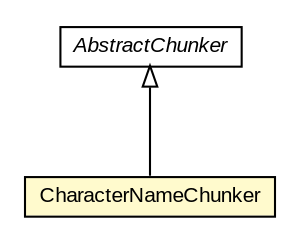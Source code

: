 #!/usr/local/bin/dot
#
# Class diagram 
# Generated by UMLGraph version R5_6-24-gf6e263 (http://www.umlgraph.org/)
#

digraph G {
	edge [fontname="arial",fontsize=10,labelfontname="arial",labelfontsize=10];
	node [fontname="arial",fontsize=10,shape=plaintext];
	nodesep=0.25;
	ranksep=0.5;
	// edu.arizona.biosemantics.semanticmarkup.ling.chunk.AbstractChunker
	c40780 [label=<<table title="edu.arizona.biosemantics.semanticmarkup.ling.chunk.AbstractChunker" border="0" cellborder="1" cellspacing="0" cellpadding="2" port="p" href="../../AbstractChunker.html">
		<tr><td><table border="0" cellspacing="0" cellpadding="1">
<tr><td align="center" balign="center"><font face="arial italic"> AbstractChunker </font></td></tr>
		</table></td></tr>
		</table>>, URL="../../AbstractChunker.html", fontname="arial", fontcolor="black", fontsize=10.0];
	// edu.arizona.biosemantics.semanticmarkup.ling.chunk.lib.chunker.CharacterNameChunker
	c40809 [label=<<table title="edu.arizona.biosemantics.semanticmarkup.ling.chunk.lib.chunker.CharacterNameChunker" border="0" cellborder="1" cellspacing="0" cellpadding="2" port="p" bgcolor="lemonChiffon" href="./CharacterNameChunker.html">
		<tr><td><table border="0" cellspacing="0" cellpadding="1">
<tr><td align="center" balign="center"> CharacterNameChunker </td></tr>
		</table></td></tr>
		</table>>, URL="./CharacterNameChunker.html", fontname="arial", fontcolor="black", fontsize=10.0];
	//edu.arizona.biosemantics.semanticmarkup.ling.chunk.lib.chunker.CharacterNameChunker extends edu.arizona.biosemantics.semanticmarkup.ling.chunk.AbstractChunker
	c40780:p -> c40809:p [dir=back,arrowtail=empty];
}

